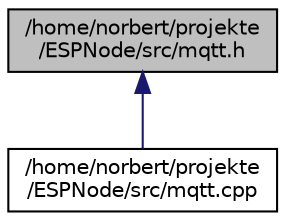 digraph "/home/norbert/projekte/ESPNode/src/mqtt.h"
{
 // LATEX_PDF_SIZE
  edge [fontname="Helvetica",fontsize="10",labelfontname="Helvetica",labelfontsize="10"];
  node [fontname="Helvetica",fontsize="10",shape=record];
  Node1 [label="/home/norbert/projekte\l/ESPNode/src/mqtt.h",height=0.2,width=0.4,color="black", fillcolor="grey75", style="filled", fontcolor="black",tooltip=" "];
  Node1 -> Node2 [dir="back",color="midnightblue",fontsize="10",style="solid",fontname="Helvetica"];
  Node2 [label="/home/norbert/projekte\l/ESPNode/src/mqtt.cpp",height=0.2,width=0.4,color="black", fillcolor="white", style="filled",URL="$mqtt_8cpp.html",tooltip=" "];
}
